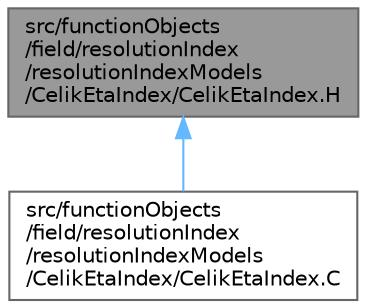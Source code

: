 digraph "src/functionObjects/field/resolutionIndex/resolutionIndexModels/CelikEtaIndex/CelikEtaIndex.H"
{
 // LATEX_PDF_SIZE
  bgcolor="transparent";
  edge [fontname=Helvetica,fontsize=10,labelfontname=Helvetica,labelfontsize=10];
  node [fontname=Helvetica,fontsize=10,shape=box,height=0.2,width=0.4];
  Node1 [id="Node000001",label="src/functionObjects\l/field/resolutionIndex\l/resolutionIndexModels\l/CelikEtaIndex/CelikEtaIndex.H",height=0.2,width=0.4,color="gray40", fillcolor="grey60", style="filled", fontcolor="black",tooltip=" "];
  Node1 -> Node2 [id="edge1_Node000001_Node000002",dir="back",color="steelblue1",style="solid",tooltip=" "];
  Node2 [id="Node000002",label="src/functionObjects\l/field/resolutionIndex\l/resolutionIndexModels\l/CelikEtaIndex/CelikEtaIndex.C",height=0.2,width=0.4,color="grey40", fillcolor="white", style="filled",URL="$CelikEtaIndex_8C.html",tooltip=" "];
}
